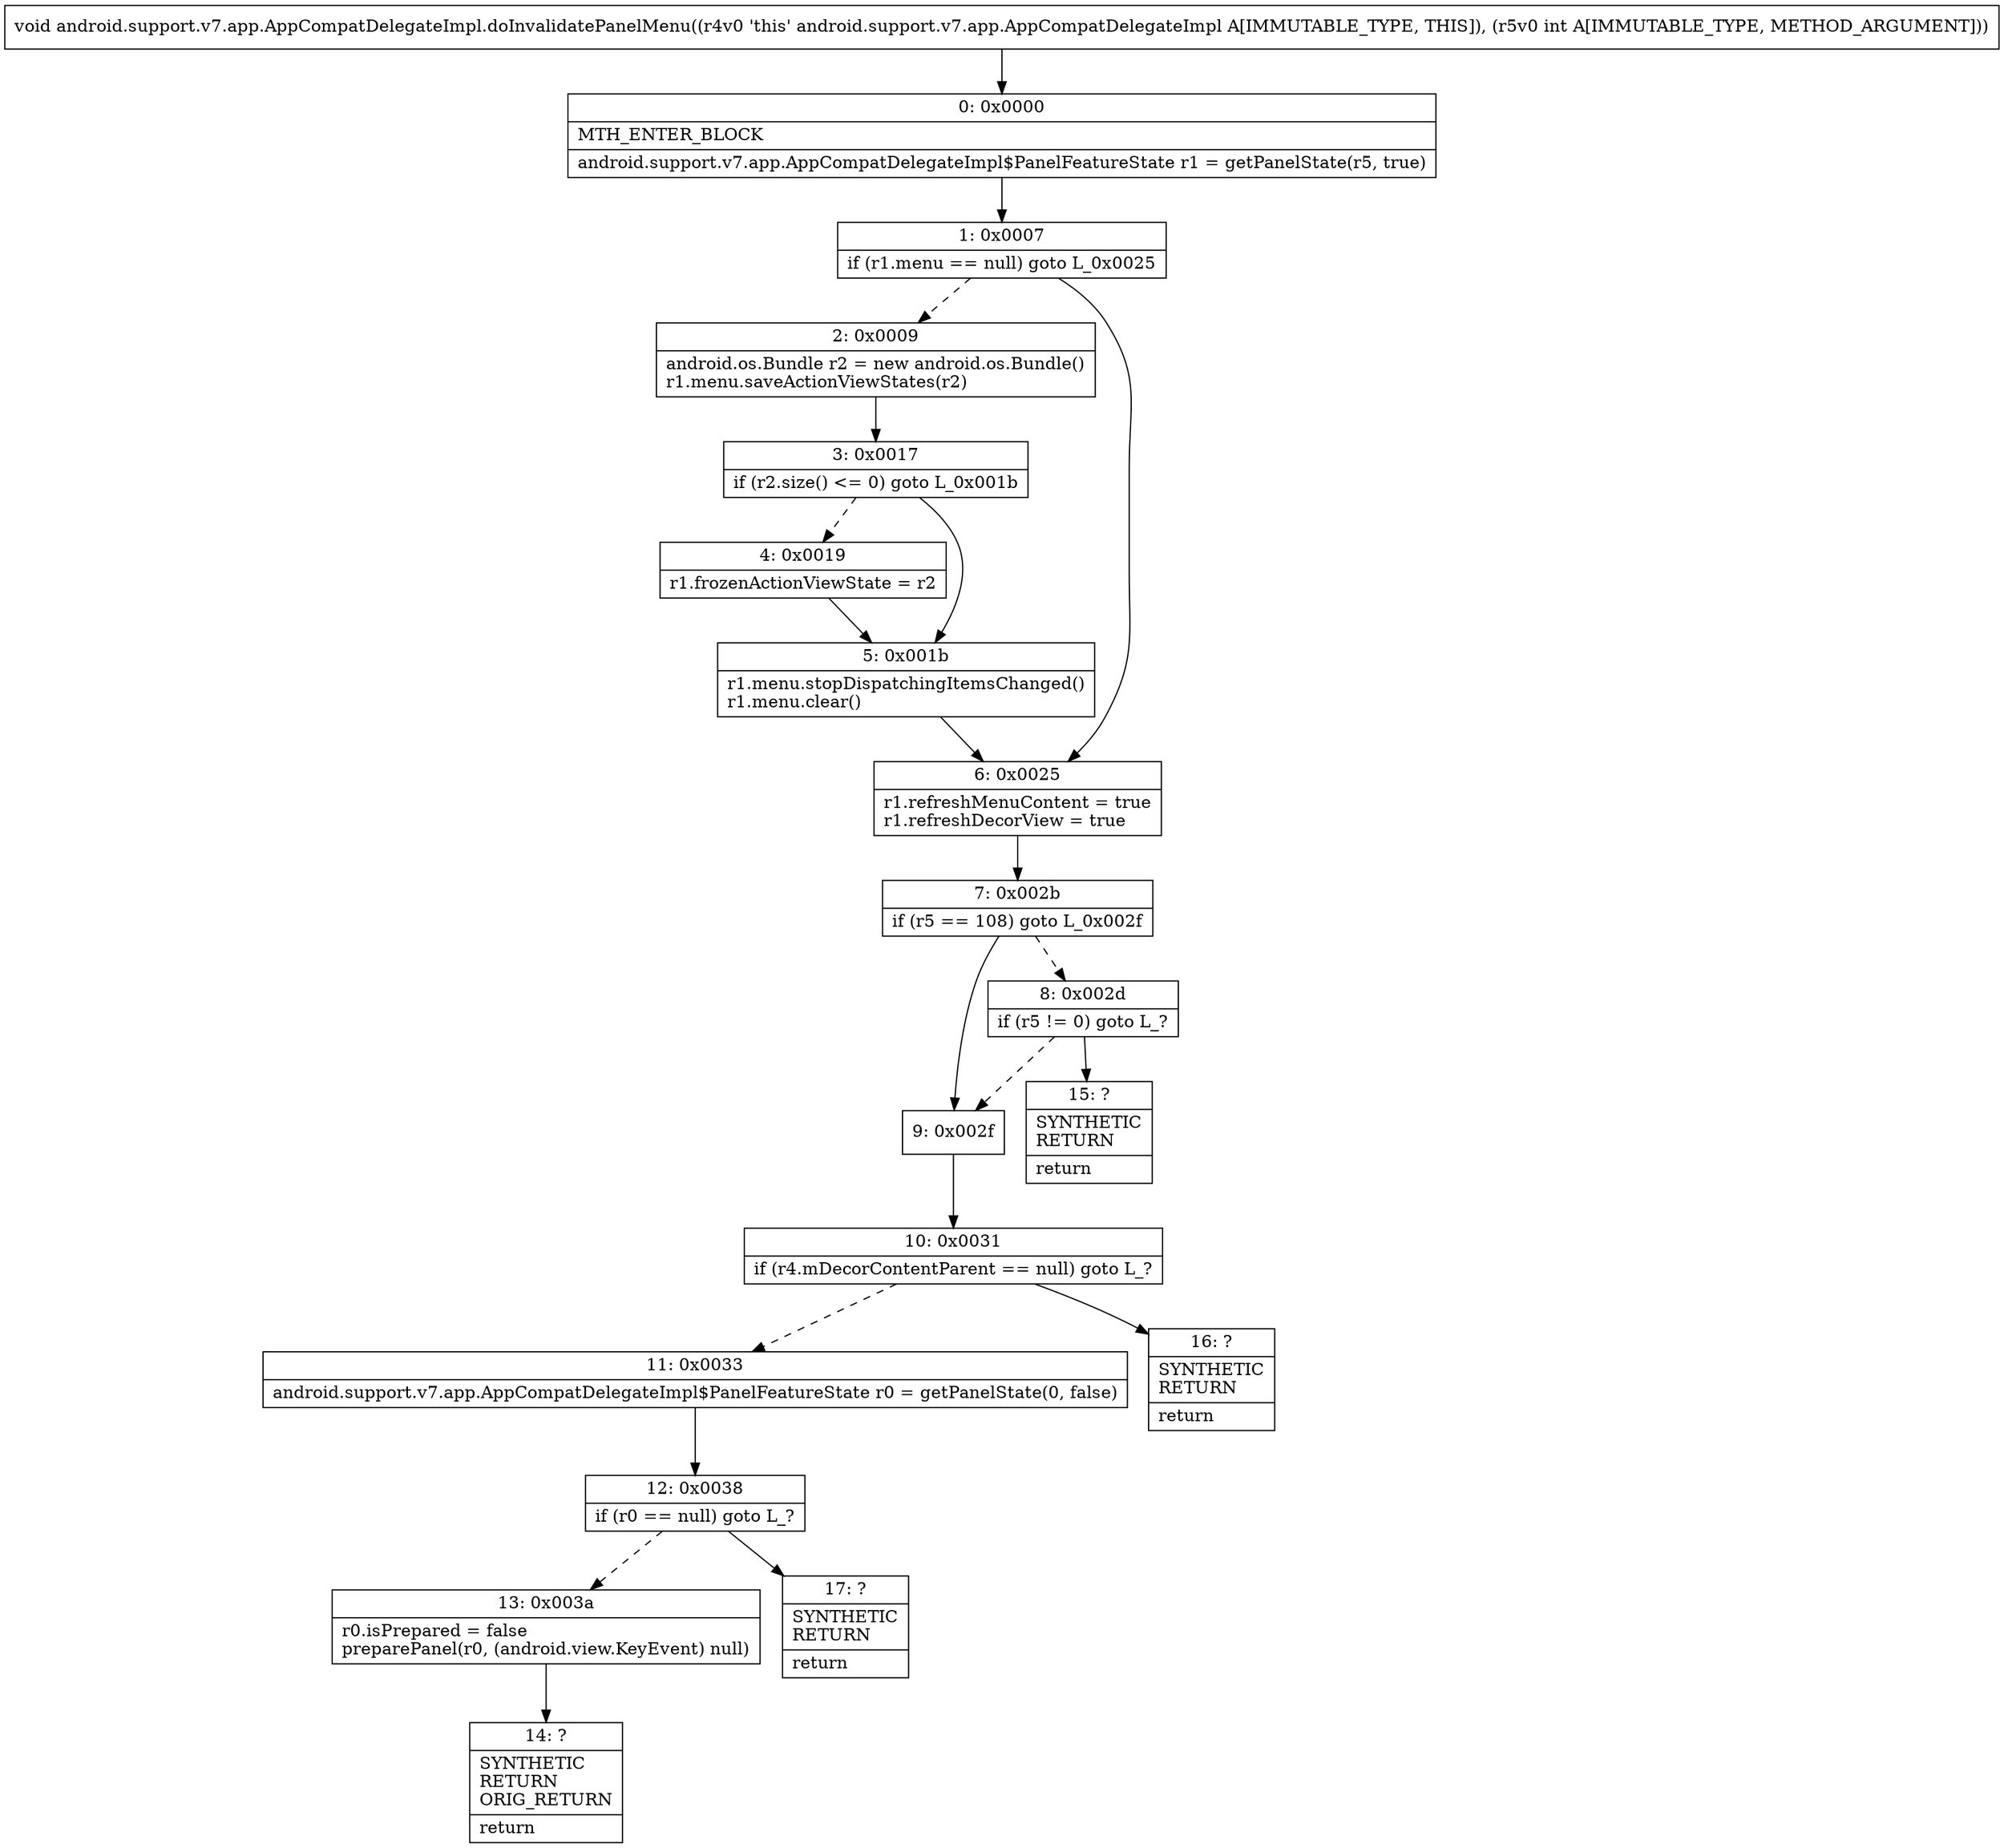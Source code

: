 digraph "CFG forandroid.support.v7.app.AppCompatDelegateImpl.doInvalidatePanelMenu(I)V" {
Node_0 [shape=record,label="{0\:\ 0x0000|MTH_ENTER_BLOCK\l|android.support.v7.app.AppCompatDelegateImpl$PanelFeatureState r1 = getPanelState(r5, true)\l}"];
Node_1 [shape=record,label="{1\:\ 0x0007|if (r1.menu == null) goto L_0x0025\l}"];
Node_2 [shape=record,label="{2\:\ 0x0009|android.os.Bundle r2 = new android.os.Bundle()\lr1.menu.saveActionViewStates(r2)\l}"];
Node_3 [shape=record,label="{3\:\ 0x0017|if (r2.size() \<= 0) goto L_0x001b\l}"];
Node_4 [shape=record,label="{4\:\ 0x0019|r1.frozenActionViewState = r2\l}"];
Node_5 [shape=record,label="{5\:\ 0x001b|r1.menu.stopDispatchingItemsChanged()\lr1.menu.clear()\l}"];
Node_6 [shape=record,label="{6\:\ 0x0025|r1.refreshMenuContent = true\lr1.refreshDecorView = true\l}"];
Node_7 [shape=record,label="{7\:\ 0x002b|if (r5 == 108) goto L_0x002f\l}"];
Node_8 [shape=record,label="{8\:\ 0x002d|if (r5 != 0) goto L_?\l}"];
Node_9 [shape=record,label="{9\:\ 0x002f}"];
Node_10 [shape=record,label="{10\:\ 0x0031|if (r4.mDecorContentParent == null) goto L_?\l}"];
Node_11 [shape=record,label="{11\:\ 0x0033|android.support.v7.app.AppCompatDelegateImpl$PanelFeatureState r0 = getPanelState(0, false)\l}"];
Node_12 [shape=record,label="{12\:\ 0x0038|if (r0 == null) goto L_?\l}"];
Node_13 [shape=record,label="{13\:\ 0x003a|r0.isPrepared = false\lpreparePanel(r0, (android.view.KeyEvent) null)\l}"];
Node_14 [shape=record,label="{14\:\ ?|SYNTHETIC\lRETURN\lORIG_RETURN\l|return\l}"];
Node_15 [shape=record,label="{15\:\ ?|SYNTHETIC\lRETURN\l|return\l}"];
Node_16 [shape=record,label="{16\:\ ?|SYNTHETIC\lRETURN\l|return\l}"];
Node_17 [shape=record,label="{17\:\ ?|SYNTHETIC\lRETURN\l|return\l}"];
MethodNode[shape=record,label="{void android.support.v7.app.AppCompatDelegateImpl.doInvalidatePanelMenu((r4v0 'this' android.support.v7.app.AppCompatDelegateImpl A[IMMUTABLE_TYPE, THIS]), (r5v0 int A[IMMUTABLE_TYPE, METHOD_ARGUMENT])) }"];
MethodNode -> Node_0;
Node_0 -> Node_1;
Node_1 -> Node_2[style=dashed];
Node_1 -> Node_6;
Node_2 -> Node_3;
Node_3 -> Node_4[style=dashed];
Node_3 -> Node_5;
Node_4 -> Node_5;
Node_5 -> Node_6;
Node_6 -> Node_7;
Node_7 -> Node_8[style=dashed];
Node_7 -> Node_9;
Node_8 -> Node_9[style=dashed];
Node_8 -> Node_15;
Node_9 -> Node_10;
Node_10 -> Node_11[style=dashed];
Node_10 -> Node_16;
Node_11 -> Node_12;
Node_12 -> Node_13[style=dashed];
Node_12 -> Node_17;
Node_13 -> Node_14;
}

